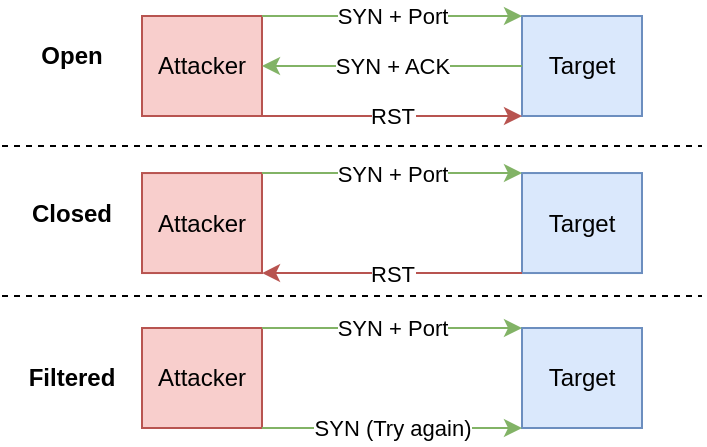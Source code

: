 <mxfile version="13.3.5" type="device"><diagram id="xMgeZq_AuP-jBk0xDeKk" name="Page-1"><mxGraphModel dx="632" dy="465" grid="1" gridSize="10" guides="1" tooltips="1" connect="1" arrows="1" fold="1" page="1" pageScale="1" pageWidth="827" pageHeight="1169" math="0" shadow="0"><root><mxCell id="0"/><mxCell id="1" parent="0"/><mxCell id="fyR5RbJ0nXnPsh6vntGL-2" value="Attacker" style="rounded=0;whiteSpace=wrap;html=1;fillColor=#f8cecc;strokeColor=#b85450;" parent="1" vertex="1"><mxGeometry x="80" y="10" width="60" height="50" as="geometry"/></mxCell><mxCell id="fyR5RbJ0nXnPsh6vntGL-3" value="Target" style="rounded=0;whiteSpace=wrap;html=1;fillColor=#dae8fc;strokeColor=#6c8ebf;" parent="1" vertex="1"><mxGeometry x="270" y="10" width="60" height="50" as="geometry"/></mxCell><mxCell id="fyR5RbJ0nXnPsh6vntGL-4" value="SYN + Port" style="endArrow=classic;html=1;exitX=1;exitY=0;exitDx=0;exitDy=0;entryX=0;entryY=0;entryDx=0;entryDy=0;fillColor=#d5e8d4;strokeColor=#82b366;" parent="1" source="fyR5RbJ0nXnPsh6vntGL-2" target="fyR5RbJ0nXnPsh6vntGL-3" edge="1"><mxGeometry width="50" height="50" relative="1" as="geometry"><mxPoint x="150" y="40" as="sourcePoint"/><mxPoint x="200" y="-10" as="targetPoint"/></mxGeometry></mxCell><mxCell id="fyR5RbJ0nXnPsh6vntGL-5" value="SYN + ACK" style="endArrow=classic;html=1;exitX=0;exitY=0.25;exitDx=0;exitDy=0;entryX=1;entryY=0.25;entryDx=0;entryDy=0;fillColor=#d5e8d4;strokeColor=#82b366;" parent="1" edge="1"><mxGeometry width="50" height="50" relative="1" as="geometry"><mxPoint x="270" y="35" as="sourcePoint"/><mxPoint x="140" y="35" as="targetPoint"/></mxGeometry></mxCell><mxCell id="fyR5RbJ0nXnPsh6vntGL-7" value="RST" style="endArrow=classic;html=1;entryX=0;entryY=1;entryDx=0;entryDy=0;fillColor=#f8cecc;strokeColor=#b85450;exitX=1;exitY=1;exitDx=0;exitDy=0;" parent="1" source="fyR5RbJ0nXnPsh6vntGL-2" target="fyR5RbJ0nXnPsh6vntGL-3" edge="1"><mxGeometry width="50" height="50" relative="1" as="geometry"><mxPoint x="141" y="90" as="sourcePoint"/><mxPoint x="210" y="50" as="targetPoint"/></mxGeometry></mxCell><mxCell id="fyR5RbJ0nXnPsh6vntGL-10" value="Open" style="text;html=1;strokeColor=none;fillColor=none;align=center;verticalAlign=middle;whiteSpace=wrap;rounded=0;fontStyle=1" parent="1" vertex="1"><mxGeometry x="10" y="20" width="70" height="20" as="geometry"/></mxCell><mxCell id="fyR5RbJ0nXnPsh6vntGL-13" value="Closed" style="text;html=1;strokeColor=none;fillColor=none;align=center;verticalAlign=middle;whiteSpace=wrap;rounded=0;fontStyle=1" parent="1" vertex="1"><mxGeometry x="10" y="99" width="70" height="20" as="geometry"/></mxCell><mxCell id="fyR5RbJ0nXnPsh6vntGL-14" value="Filtered" style="text;html=1;strokeColor=none;fillColor=none;align=center;verticalAlign=middle;whiteSpace=wrap;rounded=0;fontStyle=1" parent="1" vertex="1"><mxGeometry x="10" y="181" width="70" height="20" as="geometry"/></mxCell><mxCell id="fyR5RbJ0nXnPsh6vntGL-15" value="Attacker" style="rounded=0;whiteSpace=wrap;html=1;fillColor=#f8cecc;strokeColor=#b85450;" parent="1" vertex="1"><mxGeometry x="80" y="88.52" width="60" height="50" as="geometry"/></mxCell><mxCell id="fyR5RbJ0nXnPsh6vntGL-16" value="Target" style="rounded=0;whiteSpace=wrap;html=1;fillColor=#dae8fc;strokeColor=#6c8ebf;" parent="1" vertex="1"><mxGeometry x="270" y="88.52" width="60" height="50" as="geometry"/></mxCell><mxCell id="fyR5RbJ0nXnPsh6vntGL-17" value="SYN + Port" style="endArrow=classic;html=1;exitX=1;exitY=0;exitDx=0;exitDy=0;entryX=0;entryY=0;entryDx=0;entryDy=0;fillColor=#d5e8d4;strokeColor=#82b366;" parent="1" source="fyR5RbJ0nXnPsh6vntGL-15" target="fyR5RbJ0nXnPsh6vntGL-16" edge="1"><mxGeometry width="50" height="50" relative="1" as="geometry"><mxPoint x="150" y="118.52" as="sourcePoint"/><mxPoint x="200" y="68.52" as="targetPoint"/></mxGeometry></mxCell><mxCell id="fyR5RbJ0nXnPsh6vntGL-19" value="RST" style="endArrow=classic;html=1;entryX=1;entryY=1;entryDx=0;entryDy=0;fillColor=#f8cecc;strokeColor=#b85450;exitX=0;exitY=1;exitDx=0;exitDy=0;" parent="1" source="fyR5RbJ0nXnPsh6vntGL-16" target="fyR5RbJ0nXnPsh6vntGL-15" edge="1"><mxGeometry width="50" height="50" relative="1" as="geometry"><mxPoint x="220" y="114" as="sourcePoint"/><mxPoint x="210" y="128.52" as="targetPoint"/></mxGeometry></mxCell><mxCell id="fyR5RbJ0nXnPsh6vntGL-20" value="Attacker" style="rounded=0;whiteSpace=wrap;html=1;fillColor=#f8cecc;strokeColor=#b85450;" parent="1" vertex="1"><mxGeometry x="80" y="166" width="60" height="50" as="geometry"/></mxCell><mxCell id="fyR5RbJ0nXnPsh6vntGL-21" value="Target" style="rounded=0;whiteSpace=wrap;html=1;fillColor=#dae8fc;strokeColor=#6c8ebf;" parent="1" vertex="1"><mxGeometry x="270" y="166" width="60" height="50" as="geometry"/></mxCell><mxCell id="fyR5RbJ0nXnPsh6vntGL-22" value="SYN + Port" style="endArrow=classic;html=1;exitX=1;exitY=0;exitDx=0;exitDy=0;entryX=0;entryY=0;entryDx=0;entryDy=0;fillColor=#d5e8d4;strokeColor=#82b366;" parent="1" source="fyR5RbJ0nXnPsh6vntGL-20" target="fyR5RbJ0nXnPsh6vntGL-21" edge="1"><mxGeometry width="50" height="50" relative="1" as="geometry"><mxPoint x="150" y="196" as="sourcePoint"/><mxPoint x="200" y="146" as="targetPoint"/></mxGeometry></mxCell><mxCell id="fyR5RbJ0nXnPsh6vntGL-24" value="SYN (Try again)" style="endArrow=classic;html=1;exitX=1;exitY=1;exitDx=0;exitDy=0;entryX=0;entryY=1;entryDx=0;entryDy=0;fillColor=#d5e8d4;strokeColor=#82b366;" parent="1" source="fyR5RbJ0nXnPsh6vntGL-20" target="fyR5RbJ0nXnPsh6vntGL-21" edge="1"><mxGeometry width="50" height="50" relative="1" as="geometry"><mxPoint x="150" y="176" as="sourcePoint"/><mxPoint x="280" y="176" as="targetPoint"/></mxGeometry></mxCell><mxCell id="fyR5RbJ0nXnPsh6vntGL-25" value="" style="endArrow=none;dashed=1;html=1;" parent="1" edge="1"><mxGeometry width="50" height="50" relative="1" as="geometry"><mxPoint x="10" y="75" as="sourcePoint"/><mxPoint x="360" y="75" as="targetPoint"/></mxGeometry></mxCell><mxCell id="fyR5RbJ0nXnPsh6vntGL-26" value="" style="endArrow=none;dashed=1;html=1;" parent="1" edge="1"><mxGeometry width="50" height="50" relative="1" as="geometry"><mxPoint x="10" y="150" as="sourcePoint"/><mxPoint x="360" y="150" as="targetPoint"/></mxGeometry></mxCell></root></mxGraphModel></diagram></mxfile>